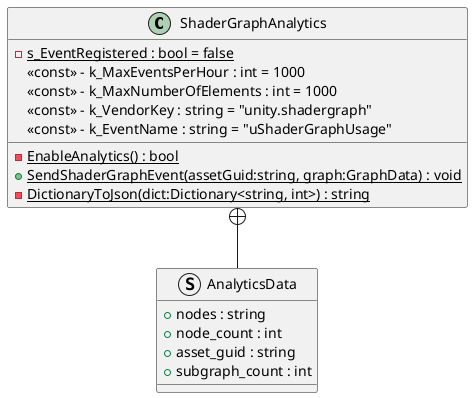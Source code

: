 @startuml
class ShaderGraphAnalytics {
    {static} - s_EventRegistered : bool = false
    <<const>> - k_MaxEventsPerHour : int = 1000
    <<const>> - k_MaxNumberOfElements : int = 1000
    <<const>> - k_VendorKey : string = "unity.shadergraph"
    <<const>> - k_EventName : string = "uShaderGraphUsage"
    {static} - EnableAnalytics() : bool
    + {static} SendShaderGraphEvent(assetGuid:string, graph:GraphData) : void
    {static} - DictionaryToJson(dict:Dictionary<string, int>) : string
}
struct AnalyticsData {
    + nodes : string
    + node_count : int
    + asset_guid : string
    + subgraph_count : int
}
ShaderGraphAnalytics +-- AnalyticsData
@enduml
